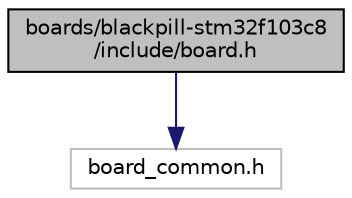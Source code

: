 digraph "boards/blackpill-stm32f103c8/include/board.h"
{
 // LATEX_PDF_SIZE
  edge [fontname="Helvetica",fontsize="10",labelfontname="Helvetica",labelfontsize="10"];
  node [fontname="Helvetica",fontsize="10",shape=record];
  Node1 [label="boards/blackpill-stm32f103c8\l/include/board.h",height=0.2,width=0.4,color="black", fillcolor="grey75", style="filled", fontcolor="black",tooltip="Support for the stm32f103c8 based Black pill."];
  Node1 -> Node2 [color="midnightblue",fontsize="10",style="solid",fontname="Helvetica"];
  Node2 [label="board_common.h",height=0.2,width=0.4,color="grey75", fillcolor="white", style="filled",tooltip=" "];
}
